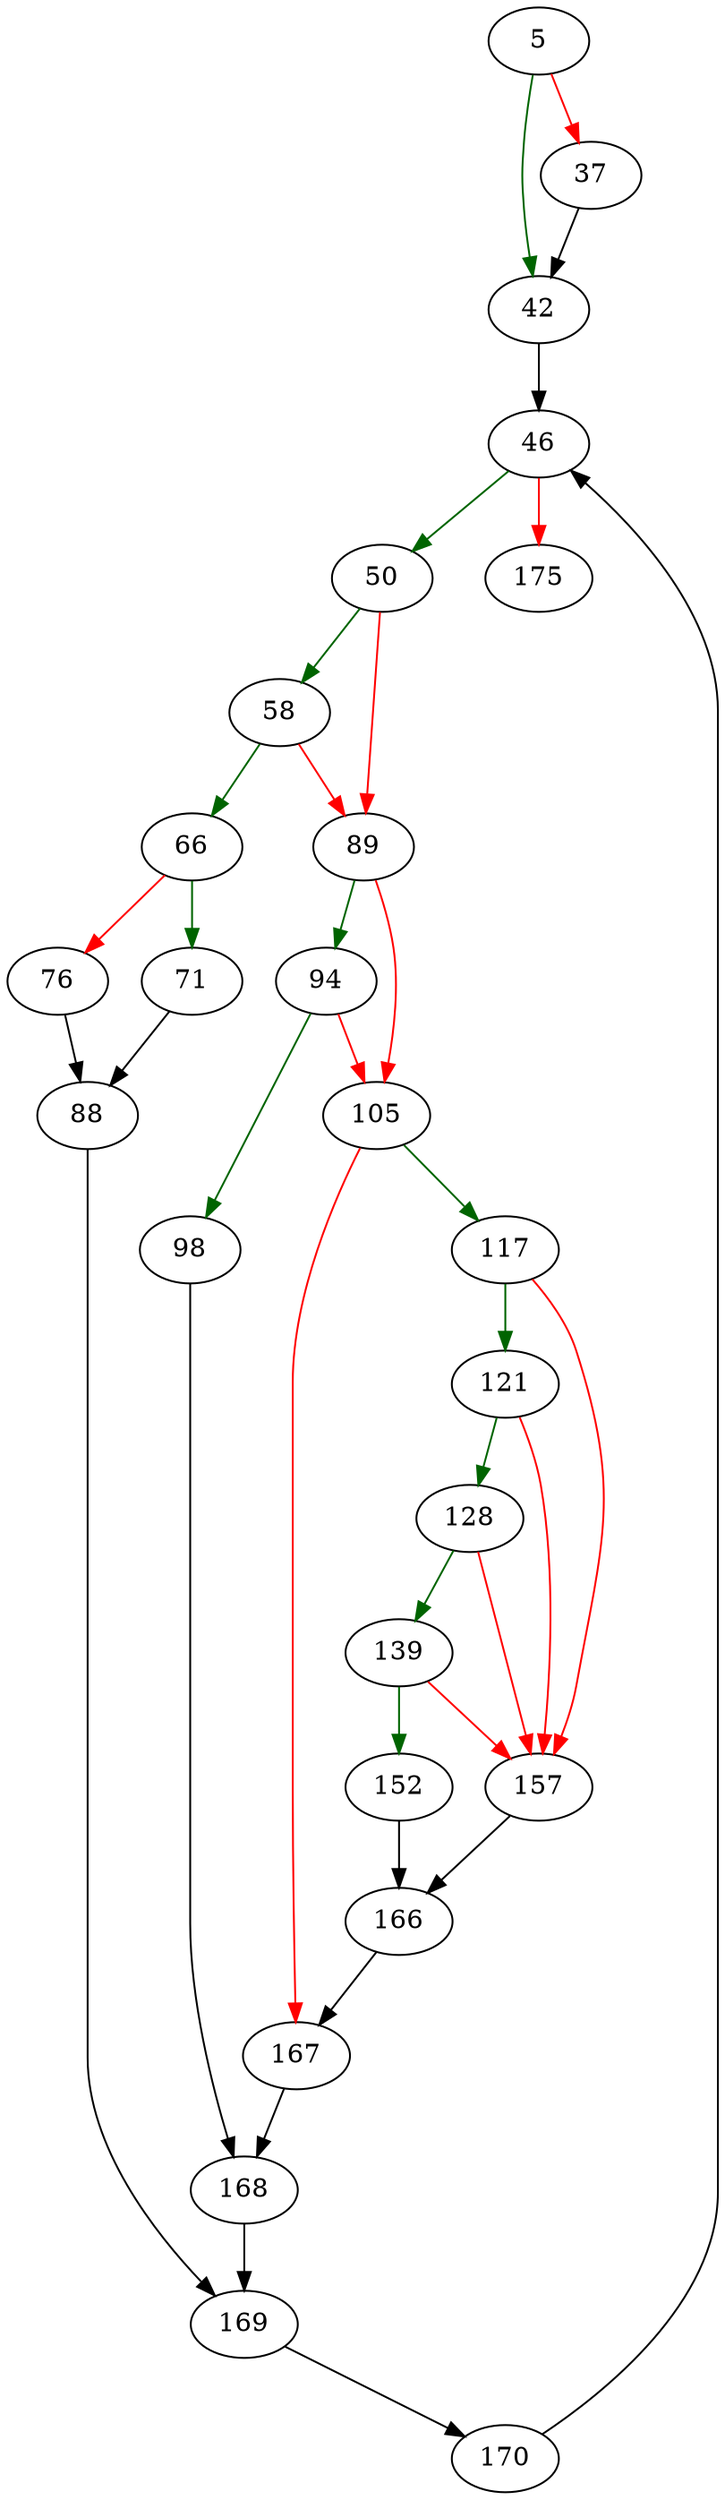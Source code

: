 strict digraph "sqlite3ExprCodeExprList" {
	// Node definitions.
	5 [entry=true];
	42;
	37;
	46;
	50;
	175;
	58;
	89;
	66;
	71;
	76;
	88;
	169;
	94;
	105;
	98;
	168;
	117;
	167;
	121;
	157;
	128;
	139;
	152;
	166;
	170;

	// Edge definitions.
	5 -> 42 [
		color=darkgreen
		cond=true
	];
	5 -> 37 [
		color=red
		cond=false
	];
	42 -> 46;
	37 -> 42;
	46 -> 50 [
		color=darkgreen
		cond=true
	];
	46 -> 175 [
		color=red
		cond=false
	];
	50 -> 58 [
		color=darkgreen
		cond=true
	];
	50 -> 89 [
		color=red
		cond=false
	];
	58 -> 89 [
		color=red
		cond=false
	];
	58 -> 66 [
		color=darkgreen
		cond=true
	];
	89 -> 94 [
		color=darkgreen
		cond=true
	];
	89 -> 105 [
		color=red
		cond=false
	];
	66 -> 71 [
		color=darkgreen
		cond=true
	];
	66 -> 76 [
		color=red
		cond=false
	];
	71 -> 88;
	76 -> 88;
	88 -> 169;
	169 -> 170;
	94 -> 105 [
		color=red
		cond=false
	];
	94 -> 98 [
		color=darkgreen
		cond=true
	];
	105 -> 117 [
		color=darkgreen
		cond=true
	];
	105 -> 167 [
		color=red
		cond=false
	];
	98 -> 168;
	168 -> 169;
	117 -> 121 [
		color=darkgreen
		cond=true
	];
	117 -> 157 [
		color=red
		cond=false
	];
	167 -> 168;
	121 -> 157 [
		color=red
		cond=false
	];
	121 -> 128 [
		color=darkgreen
		cond=true
	];
	157 -> 166;
	128 -> 157 [
		color=red
		cond=false
	];
	128 -> 139 [
		color=darkgreen
		cond=true
	];
	139 -> 157 [
		color=red
		cond=false
	];
	139 -> 152 [
		color=darkgreen
		cond=true
	];
	152 -> 166;
	166 -> 167;
	170 -> 46;
}